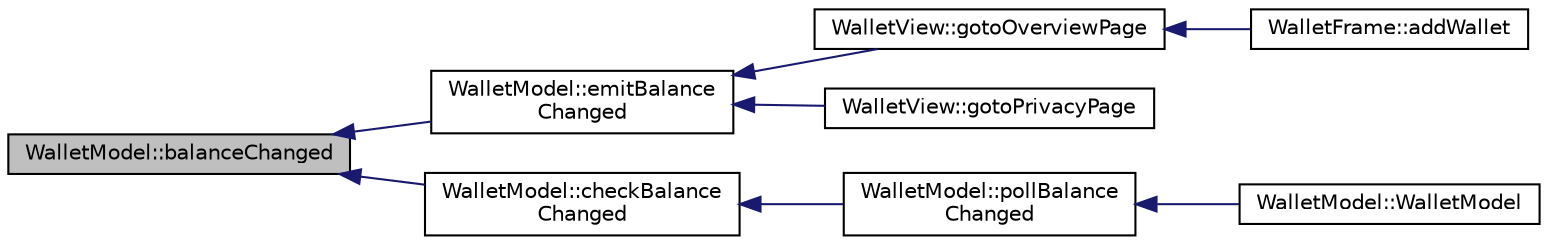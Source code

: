 digraph "WalletModel::balanceChanged"
{
  edge [fontname="Helvetica",fontsize="10",labelfontname="Helvetica",labelfontsize="10"];
  node [fontname="Helvetica",fontsize="10",shape=record];
  rankdir="LR";
  Node113 [label="WalletModel::balanceChanged",height=0.2,width=0.4,color="black", fillcolor="grey75", style="filled", fontcolor="black"];
  Node113 -> Node114 [dir="back",color="midnightblue",fontsize="10",style="solid",fontname="Helvetica"];
  Node114 [label="WalletModel::emitBalance\lChanged",height=0.2,width=0.4,color="black", fillcolor="white", style="filled",URL="$class_wallet_model.html#a7796e14738d2187e2f98def3359b3141"];
  Node114 -> Node115 [dir="back",color="midnightblue",fontsize="10",style="solid",fontname="Helvetica"];
  Node115 [label="WalletView::gotoOverviewPage",height=0.2,width=0.4,color="black", fillcolor="white", style="filled",URL="$class_wallet_view.html#ac9065162b1cf4700f733d1fb119bd973",tooltip="Switch to overview (home) page. "];
  Node115 -> Node116 [dir="back",color="midnightblue",fontsize="10",style="solid",fontname="Helvetica"];
  Node116 [label="WalletFrame::addWallet",height=0.2,width=0.4,color="black", fillcolor="white", style="filled",URL="$class_wallet_frame.html#aa199c3f27654199d84c365cf86167d86"];
  Node114 -> Node117 [dir="back",color="midnightblue",fontsize="10",style="solid",fontname="Helvetica"];
  Node117 [label="WalletView::gotoPrivacyPage",height=0.2,width=0.4,color="black", fillcolor="white", style="filled",URL="$class_wallet_view.html#a69e62e77e7a4b9fc4c43b07d41b04600",tooltip="Switch to privacy page. "];
  Node113 -> Node118 [dir="back",color="midnightblue",fontsize="10",style="solid",fontname="Helvetica"];
  Node118 [label="WalletModel::checkBalance\lChanged",height=0.2,width=0.4,color="black", fillcolor="white", style="filled",URL="$class_wallet_model.html#adcc4eb8cd71cb4de223621866bb7fb7d"];
  Node118 -> Node119 [dir="back",color="midnightblue",fontsize="10",style="solid",fontname="Helvetica"];
  Node119 [label="WalletModel::pollBalance\lChanged",height=0.2,width=0.4,color="black", fillcolor="white", style="filled",URL="$class_wallet_model.html#a51469b2d95cfd4bc0a14ee456fca7b95"];
  Node119 -> Node120 [dir="back",color="midnightblue",fontsize="10",style="solid",fontname="Helvetica"];
  Node120 [label="WalletModel::WalletModel",height=0.2,width=0.4,color="black", fillcolor="white", style="filled",URL="$class_wallet_model.html#af50d9654d2f20e4e4f0789dcb64ad6b1"];
}

